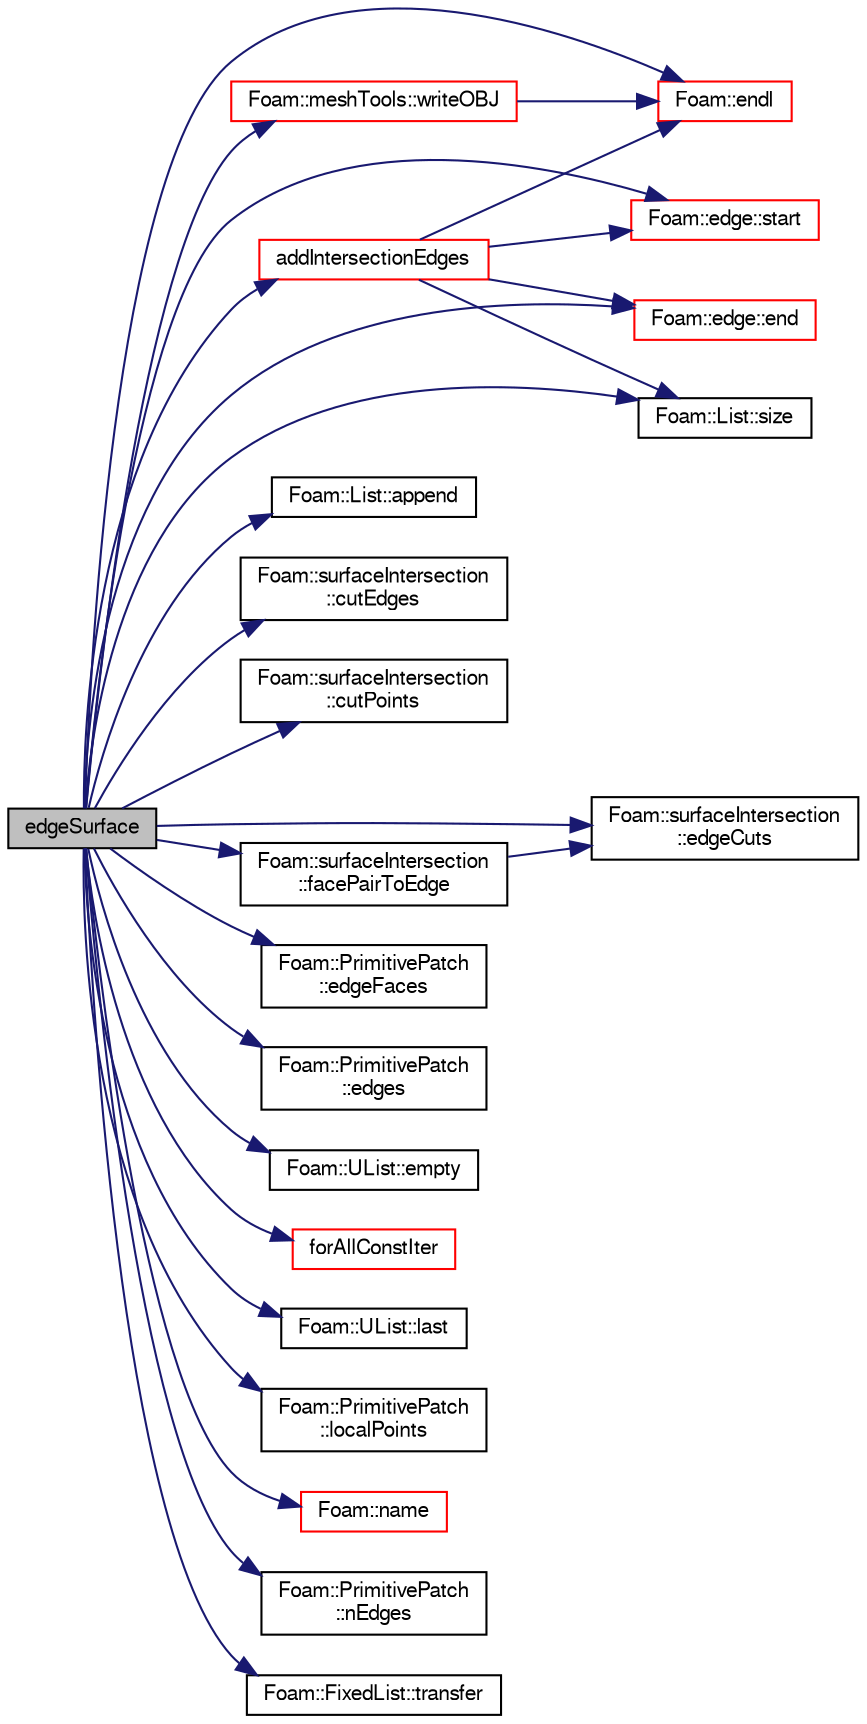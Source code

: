digraph "edgeSurface"
{
  bgcolor="transparent";
  edge [fontname="FreeSans",fontsize="10",labelfontname="FreeSans",labelfontsize="10"];
  node [fontname="FreeSans",fontsize="10",shape=record];
  rankdir="LR";
  Node0 [label="edgeSurface",height=0.2,width=0.4,color="black", fillcolor="grey75", style="filled", fontcolor="black"];
  Node0 -> Node1 [color="midnightblue",fontsize="10",style="solid",fontname="FreeSans"];
  Node1 [label="addIntersectionEdges",height=0.2,width=0.4,color="red",URL="$a25490.html#aa26839701e0cd28a34fefc83a9ad6a78",tooltip="Add intersection edges to a face. Used for connecting. "];
  Node1 -> Node2 [color="midnightblue",fontsize="10",style="solid",fontname="FreeSans"];
  Node2 [label="Foam::endl",height=0.2,width=0.4,color="red",URL="$a21124.html#a2db8fe02a0d3909e9351bb4275b23ce4",tooltip="Add newline and flush stream. "];
  Node1 -> Node4 [color="midnightblue",fontsize="10",style="solid",fontname="FreeSans"];
  Node4 [label="Foam::edge::start",height=0.2,width=0.4,color="red",URL="$a27210.html#afe56bdd2031bbf8321e35e2330c0b990",tooltip="Return start vertex label. "];
  Node1 -> Node6 [color="midnightblue",fontsize="10",style="solid",fontname="FreeSans"];
  Node6 [label="Foam::edge::end",height=0.2,width=0.4,color="red",URL="$a27210.html#a5ac1c619caccdf5bcf8c3d58a409849f",tooltip="Return end vertex label. "];
  Node1 -> Node7 [color="midnightblue",fontsize="10",style="solid",fontname="FreeSans"];
  Node7 [label="Foam::List::size",height=0.2,width=0.4,color="black",URL="$a25694.html#a8a5f6fa29bd4b500caf186f60245b384",tooltip="Override size to be inconsistent with allocated storage. "];
  Node0 -> Node9 [color="midnightblue",fontsize="10",style="solid",fontname="FreeSans"];
  Node9 [label="Foam::List::append",height=0.2,width=0.4,color="black",URL="$a25694.html#a399dd2bf0d9a32016717dc90126f016b",tooltip="Append an element at the end of the list. "];
  Node0 -> Node10 [color="midnightblue",fontsize="10",style="solid",fontname="FreeSans"];
  Node10 [label="Foam::surfaceIntersection\l::cutEdges",height=0.2,width=0.4,color="black",URL="$a25502.html#a0feff4a8705495d9e899331fc4443770"];
  Node0 -> Node11 [color="midnightblue",fontsize="10",style="solid",fontname="FreeSans"];
  Node11 [label="Foam::surfaceIntersection\l::cutPoints",height=0.2,width=0.4,color="black",URL="$a25502.html#ad6fb04f013b6cdd6fc75f0007b765832"];
  Node0 -> Node12 [color="midnightblue",fontsize="10",style="solid",fontname="FreeSans"];
  Node12 [label="Foam::surfaceIntersection\l::edgeCuts",height=0.2,width=0.4,color="black",URL="$a25502.html#a3ccc220b09ef47441a14bb218efe1a7e",tooltip="Access either surf1EdgeCuts (isFirstSurface = true) or. "];
  Node0 -> Node13 [color="midnightblue",fontsize="10",style="solid",fontname="FreeSans"];
  Node13 [label="Foam::PrimitivePatch\l::edgeFaces",height=0.2,width=0.4,color="black",URL="$a27538.html#ad38ecd2902727a890ebd437731c271c8",tooltip="Return edge-face addressing. "];
  Node0 -> Node14 [color="midnightblue",fontsize="10",style="solid",fontname="FreeSans"];
  Node14 [label="Foam::PrimitivePatch\l::edges",height=0.2,width=0.4,color="black",URL="$a27538.html#a21d764179912ddda5c6f95193c289846",tooltip="Return list of edges, address into LOCAL point list. "];
  Node0 -> Node15 [color="midnightblue",fontsize="10",style="solid",fontname="FreeSans"];
  Node15 [label="Foam::UList::empty",height=0.2,width=0.4,color="black",URL="$a25698.html#a644718bb2fb240de962dc3c9a1fdf0dc",tooltip="Return true if the UList is empty (ie, size() is zero). "];
  Node0 -> Node6 [color="midnightblue",fontsize="10",style="solid",fontname="FreeSans"];
  Node0 -> Node2 [color="midnightblue",fontsize="10",style="solid",fontname="FreeSans"];
  Node0 -> Node16 [color="midnightblue",fontsize="10",style="solid",fontname="FreeSans"];
  Node16 [label="Foam::surfaceIntersection\l::facePairToEdge",height=0.2,width=0.4,color="black",URL="$a25502.html#ab782e0b6556917e596bcd628d1ff5771"];
  Node16 -> Node12 [color="midnightblue",fontsize="10",style="solid",fontname="FreeSans"];
  Node0 -> Node17 [color="midnightblue",fontsize="10",style="solid",fontname="FreeSans"];
  Node17 [label="forAllConstIter",height=0.2,width=0.4,color="red",URL="$a38141.html#ae21e2836509b0fa7f7cedf6493b11b09"];
  Node0 -> Node313 [color="midnightblue",fontsize="10",style="solid",fontname="FreeSans"];
  Node313 [label="Foam::UList::last",height=0.2,width=0.4,color="black",URL="$a25698.html#aef07c02ea1c27bdb5906043b399e0ff0",tooltip="Return the last element of the list. "];
  Node0 -> Node314 [color="midnightblue",fontsize="10",style="solid",fontname="FreeSans"];
  Node314 [label="Foam::PrimitivePatch\l::localPoints",height=0.2,width=0.4,color="black",URL="$a27538.html#aca6c65ee2831bb6795149af7635640a2",tooltip="Return pointField of points in patch. "];
  Node0 -> Node130 [color="midnightblue",fontsize="10",style="solid",fontname="FreeSans"];
  Node130 [label="Foam::name",height=0.2,width=0.4,color="red",URL="$a21124.html#adcb0df2bd4953cb6bb390272d8263c3a",tooltip="Return a string representation of a complex. "];
  Node0 -> Node315 [color="midnightblue",fontsize="10",style="solid",fontname="FreeSans"];
  Node315 [label="Foam::PrimitivePatch\l::nEdges",height=0.2,width=0.4,color="black",URL="$a27538.html#a086513bcff1a3f1684e1a3879dd90deb",tooltip="Return number of edges in patch. "];
  Node0 -> Node7 [color="midnightblue",fontsize="10",style="solid",fontname="FreeSans"];
  Node0 -> Node4 [color="midnightblue",fontsize="10",style="solid",fontname="FreeSans"];
  Node0 -> Node316 [color="midnightblue",fontsize="10",style="solid",fontname="FreeSans"];
  Node316 [label="Foam::FixedList::transfer",height=0.2,width=0.4,color="black",URL="$a25894.html#ad199ea6fc3eb573dd9192b5606943cdd",tooltip="Copy (not transfer) the argument contents. "];
  Node0 -> Node317 [color="midnightblue",fontsize="10",style="solid",fontname="FreeSans"];
  Node317 [label="Foam::meshTools::writeOBJ",height=0.2,width=0.4,color="red",URL="$a21153.html#afd76c6ccc8ee4a5957f0232218167c17",tooltip="Write obj representation of point. "];
  Node317 -> Node2 [color="midnightblue",fontsize="10",style="solid",fontname="FreeSans"];
}
